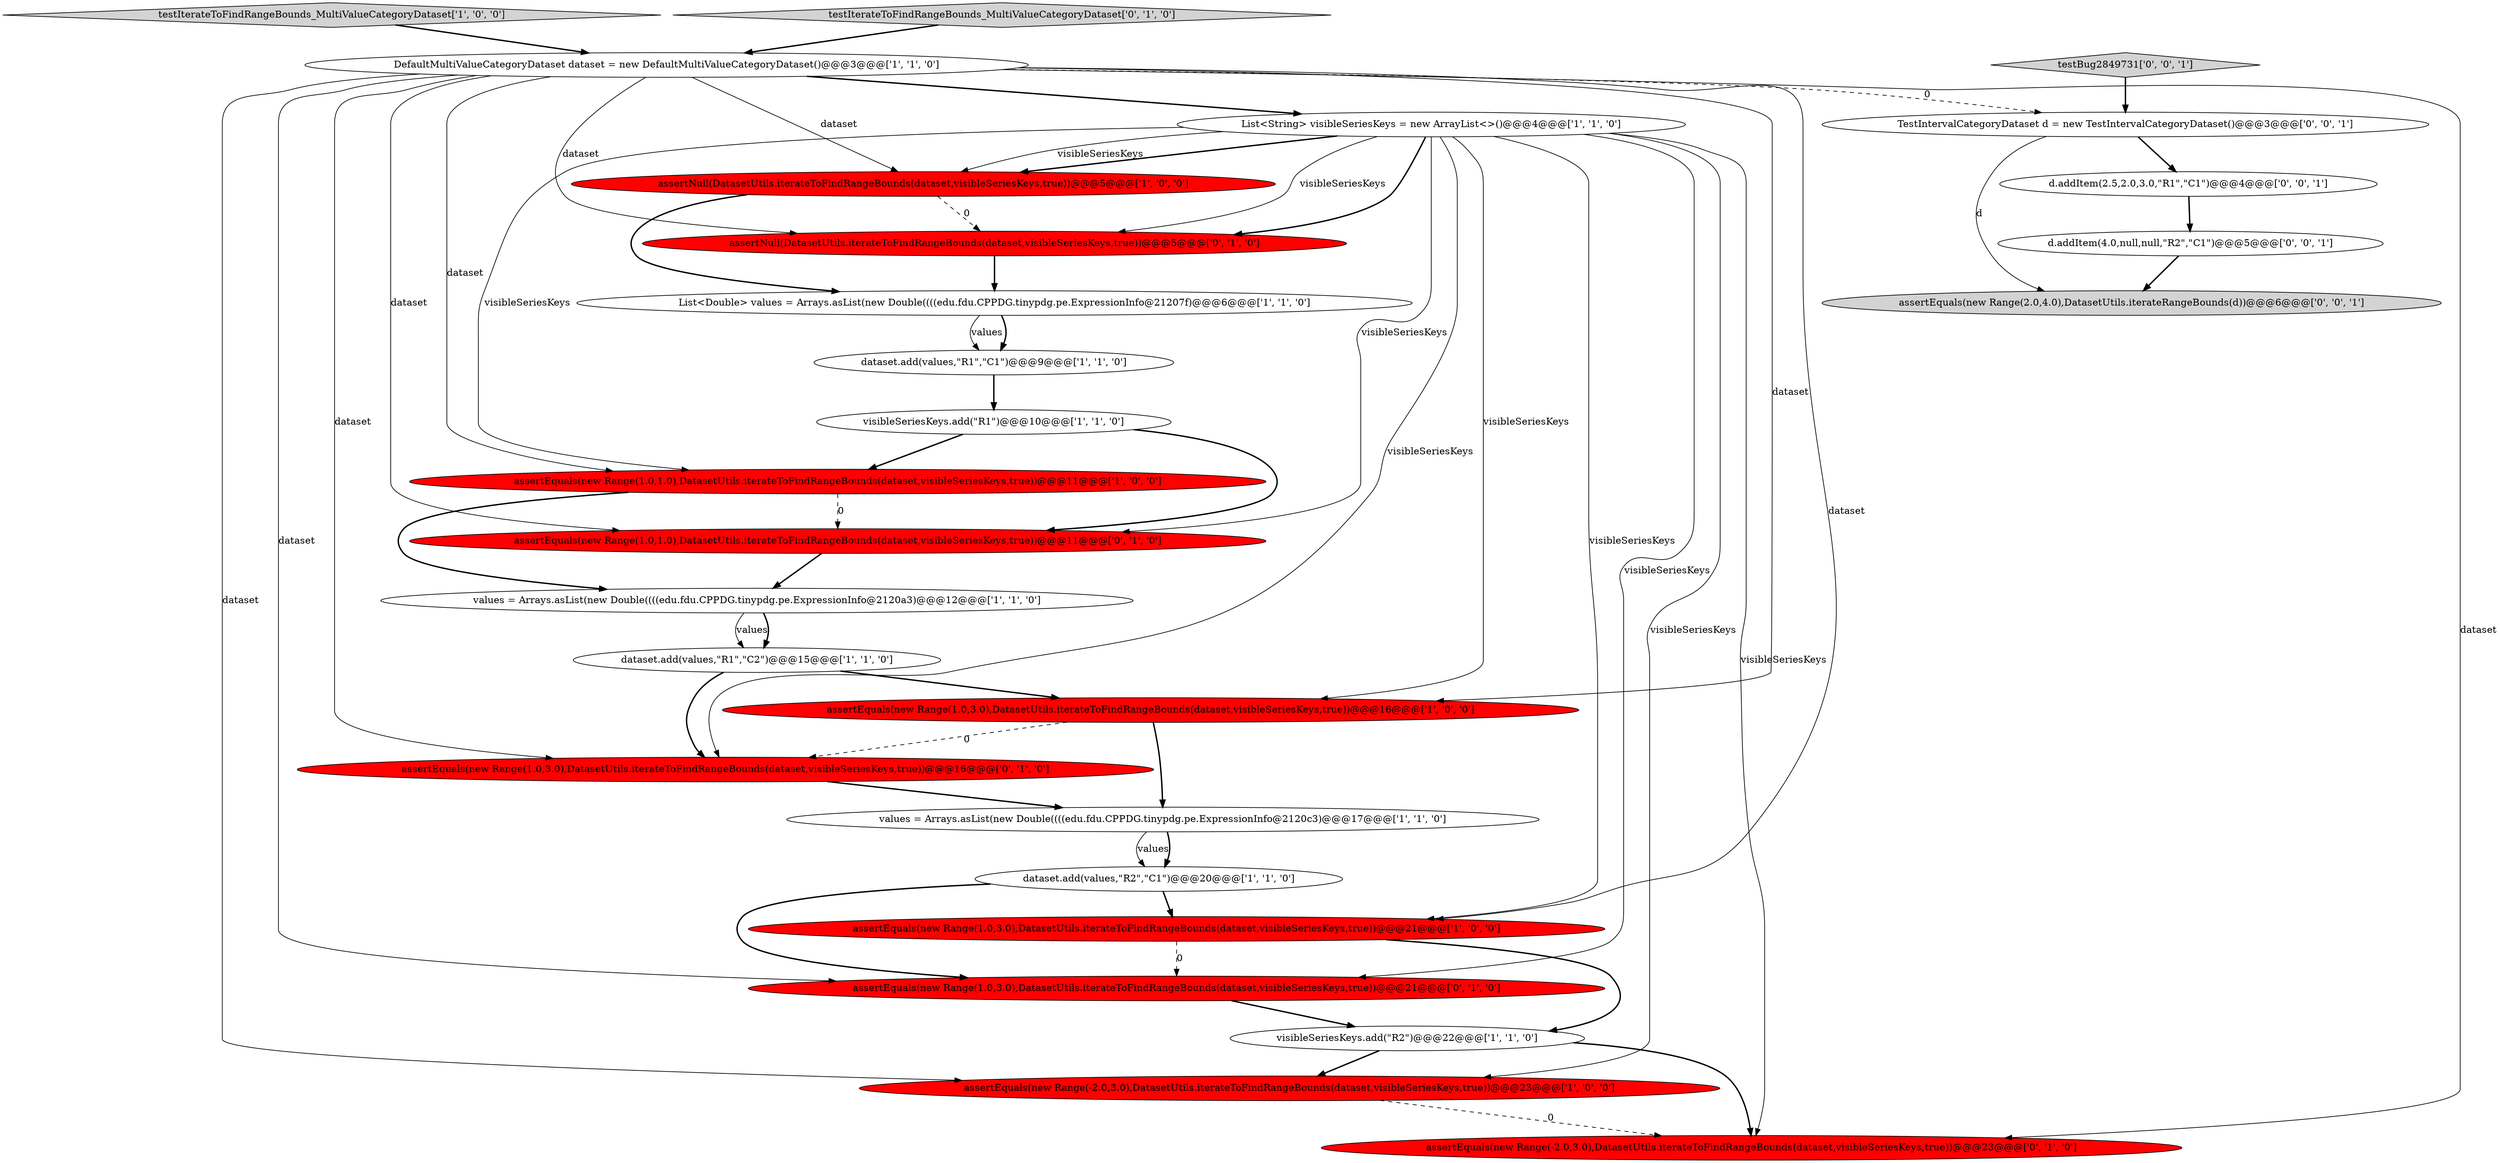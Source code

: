 digraph {
7 [style = filled, label = "DefaultMultiValueCategoryDataset dataset = new DefaultMultiValueCategoryDataset()@@@3@@@['1', '1', '0']", fillcolor = white, shape = ellipse image = "AAA0AAABBB1BBB"];
8 [style = filled, label = "values = Arrays.asList(new Double((((edu.fdu.CPPDG.tinypdg.pe.ExpressionInfo@2120c3)@@@17@@@['1', '1', '0']", fillcolor = white, shape = ellipse image = "AAA0AAABBB1BBB"];
2 [style = filled, label = "assertEquals(new Range(-2.0,3.0),DatasetUtils.iterateToFindRangeBounds(dataset,visibleSeriesKeys,true))@@@23@@@['1', '0', '0']", fillcolor = red, shape = ellipse image = "AAA1AAABBB1BBB"];
6 [style = filled, label = "testIterateToFindRangeBounds_MultiValueCategoryDataset['1', '0', '0']", fillcolor = lightgray, shape = diamond image = "AAA0AAABBB1BBB"];
3 [style = filled, label = "visibleSeriesKeys.add(\"R1\")@@@10@@@['1', '1', '0']", fillcolor = white, shape = ellipse image = "AAA0AAABBB1BBB"];
10 [style = filled, label = "List<Double> values = Arrays.asList(new Double((((edu.fdu.CPPDG.tinypdg.pe.ExpressionInfo@21207f)@@@6@@@['1', '1', '0']", fillcolor = white, shape = ellipse image = "AAA0AAABBB1BBB"];
4 [style = filled, label = "dataset.add(values,\"R1\",\"C1\")@@@9@@@['1', '1', '0']", fillcolor = white, shape = ellipse image = "AAA0AAABBB1BBB"];
5 [style = filled, label = "dataset.add(values,\"R1\",\"C2\")@@@15@@@['1', '1', '0']", fillcolor = white, shape = ellipse image = "AAA0AAABBB1BBB"];
11 [style = filled, label = "assertEquals(new Range(1.0,3.0),DatasetUtils.iterateToFindRangeBounds(dataset,visibleSeriesKeys,true))@@@16@@@['1', '0', '0']", fillcolor = red, shape = ellipse image = "AAA1AAABBB1BBB"];
13 [style = filled, label = "assertNull(DatasetUtils.iterateToFindRangeBounds(dataset,visibleSeriesKeys,true))@@@5@@@['1', '0', '0']", fillcolor = red, shape = ellipse image = "AAA1AAABBB1BBB"];
0 [style = filled, label = "List<String> visibleSeriesKeys = new ArrayList<>()@@@4@@@['1', '1', '0']", fillcolor = white, shape = ellipse image = "AAA0AAABBB1BBB"];
18 [style = filled, label = "testIterateToFindRangeBounds_MultiValueCategoryDataset['0', '1', '0']", fillcolor = lightgray, shape = diamond image = "AAA0AAABBB2BBB"];
15 [style = filled, label = "values = Arrays.asList(new Double((((edu.fdu.CPPDG.tinypdg.pe.ExpressionInfo@2120a3)@@@12@@@['1', '1', '0']", fillcolor = white, shape = ellipse image = "AAA0AAABBB1BBB"];
12 [style = filled, label = "assertEquals(new Range(1.0,3.0),DatasetUtils.iterateToFindRangeBounds(dataset,visibleSeriesKeys,true))@@@21@@@['1', '0', '0']", fillcolor = red, shape = ellipse image = "AAA1AAABBB1BBB"];
24 [style = filled, label = "TestIntervalCategoryDataset d = new TestIntervalCategoryDataset()@@@3@@@['0', '0', '1']", fillcolor = white, shape = ellipse image = "AAA0AAABBB3BBB"];
19 [style = filled, label = "assertEquals(new Range(-2.0,3.0),DatasetUtils.iterateToFindRangeBounds(dataset,visibleSeriesKeys,true))@@@23@@@['0', '1', '0']", fillcolor = red, shape = ellipse image = "AAA1AAABBB2BBB"];
1 [style = filled, label = "visibleSeriesKeys.add(\"R2\")@@@22@@@['1', '1', '0']", fillcolor = white, shape = ellipse image = "AAA0AAABBB1BBB"];
14 [style = filled, label = "dataset.add(values,\"R2\",\"C1\")@@@20@@@['1', '1', '0']", fillcolor = white, shape = ellipse image = "AAA0AAABBB1BBB"];
23 [style = filled, label = "assertEquals(new Range(2.0,4.0),DatasetUtils.iterateRangeBounds(d))@@@6@@@['0', '0', '1']", fillcolor = lightgray, shape = ellipse image = "AAA0AAABBB3BBB"];
9 [style = filled, label = "assertEquals(new Range(1.0,1.0),DatasetUtils.iterateToFindRangeBounds(dataset,visibleSeriesKeys,true))@@@11@@@['1', '0', '0']", fillcolor = red, shape = ellipse image = "AAA1AAABBB1BBB"];
21 [style = filled, label = "assertEquals(new Range(1.0,3.0),DatasetUtils.iterateToFindRangeBounds(dataset,visibleSeriesKeys,true))@@@21@@@['0', '1', '0']", fillcolor = red, shape = ellipse image = "AAA1AAABBB2BBB"];
16 [style = filled, label = "assertNull(DatasetUtils.iterateToFindRangeBounds(dataset,visibleSeriesKeys,true))@@@5@@@['0', '1', '0']", fillcolor = red, shape = ellipse image = "AAA1AAABBB2BBB"];
20 [style = filled, label = "assertEquals(new Range(1.0,1.0),DatasetUtils.iterateToFindRangeBounds(dataset,visibleSeriesKeys,true))@@@11@@@['0', '1', '0']", fillcolor = red, shape = ellipse image = "AAA1AAABBB2BBB"];
17 [style = filled, label = "assertEquals(new Range(1.0,3.0),DatasetUtils.iterateToFindRangeBounds(dataset,visibleSeriesKeys,true))@@@16@@@['0', '1', '0']", fillcolor = red, shape = ellipse image = "AAA1AAABBB2BBB"];
25 [style = filled, label = "d.addItem(4.0,null,null,\"R2\",\"C1\")@@@5@@@['0', '0', '1']", fillcolor = white, shape = ellipse image = "AAA0AAABBB3BBB"];
26 [style = filled, label = "testBug2849731['0', '0', '1']", fillcolor = lightgray, shape = diamond image = "AAA0AAABBB3BBB"];
22 [style = filled, label = "d.addItem(2.5,2.0,3.0,\"R1\",\"C1\")@@@4@@@['0', '0', '1']", fillcolor = white, shape = ellipse image = "AAA0AAABBB3BBB"];
9->20 [style = dashed, label="0"];
13->10 [style = bold, label=""];
17->8 [style = bold, label=""];
4->3 [style = bold, label=""];
0->16 [style = bold, label=""];
22->25 [style = bold, label=""];
7->20 [style = solid, label="dataset"];
2->19 [style = dashed, label="0"];
7->9 [style = solid, label="dataset"];
8->14 [style = solid, label="values"];
0->13 [style = bold, label=""];
7->11 [style = solid, label="dataset"];
16->10 [style = bold, label=""];
7->16 [style = solid, label="dataset"];
25->23 [style = bold, label=""];
0->11 [style = solid, label="visibleSeriesKeys"];
8->14 [style = bold, label=""];
0->2 [style = solid, label="visibleSeriesKeys"];
7->0 [style = bold, label=""];
15->5 [style = solid, label="values"];
0->17 [style = solid, label="visibleSeriesKeys"];
11->17 [style = dashed, label="0"];
26->24 [style = bold, label=""];
12->1 [style = bold, label=""];
5->17 [style = bold, label=""];
24->22 [style = bold, label=""];
7->2 [style = solid, label="dataset"];
0->9 [style = solid, label="visibleSeriesKeys"];
12->21 [style = dashed, label="0"];
15->5 [style = bold, label=""];
3->9 [style = bold, label=""];
0->19 [style = solid, label="visibleSeriesKeys"];
0->21 [style = solid, label="visibleSeriesKeys"];
3->20 [style = bold, label=""];
0->13 [style = solid, label="visibleSeriesKeys"];
7->24 [style = dashed, label="0"];
9->15 [style = bold, label=""];
24->23 [style = solid, label="d"];
0->12 [style = solid, label="visibleSeriesKeys"];
7->12 [style = solid, label="dataset"];
14->12 [style = bold, label=""];
21->1 [style = bold, label=""];
7->13 [style = solid, label="dataset"];
7->19 [style = solid, label="dataset"];
10->4 [style = bold, label=""];
10->4 [style = solid, label="values"];
11->8 [style = bold, label=""];
5->11 [style = bold, label=""];
1->2 [style = bold, label=""];
7->17 [style = solid, label="dataset"];
6->7 [style = bold, label=""];
1->19 [style = bold, label=""];
18->7 [style = bold, label=""];
20->15 [style = bold, label=""];
0->20 [style = solid, label="visibleSeriesKeys"];
14->21 [style = bold, label=""];
7->21 [style = solid, label="dataset"];
13->16 [style = dashed, label="0"];
0->16 [style = solid, label="visibleSeriesKeys"];
}
